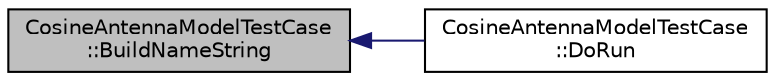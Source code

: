 digraph "CosineAntennaModelTestCase::BuildNameString"
{
  edge [fontname="Helvetica",fontsize="10",labelfontname="Helvetica",labelfontsize="10"];
  node [fontname="Helvetica",fontsize="10",shape=record];
  rankdir="LR";
  Node1 [label="CosineAntennaModelTestCase\l::BuildNameString",height=0.2,width=0.4,color="black", fillcolor="grey75", style="filled", fontcolor="black"];
  Node1 -> Node2 [dir="back",color="midnightblue",fontsize="10",style="solid"];
  Node2 [label="CosineAntennaModelTestCase\l::DoRun",height=0.2,width=0.4,color="black", fillcolor="white", style="filled",URL="$da/d24/classCosineAntennaModelTestCase.html#af5080960707daf23a44d2d68f73187f2",tooltip="Implementation to actually run this TestCase. "];
}
